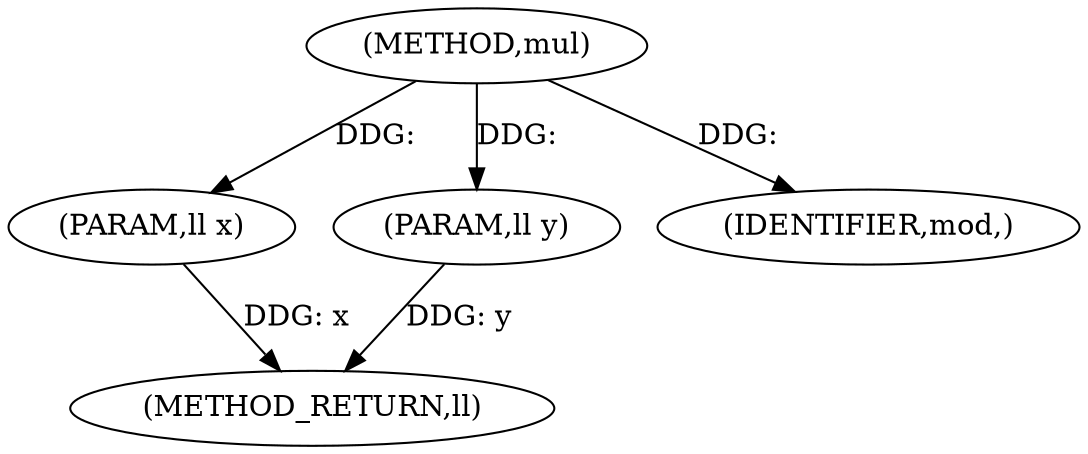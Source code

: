 digraph "mul" {  
"1000618" [label = "(METHOD,mul)" ]
"1000623" [label = "(METHOD_RETURN,ll)" ]
"1000619" [label = "(PARAM,ll x)" ]
"1000620" [label = "(PARAM,ll y)" ]
"1000622" [label = "(IDENTIFIER,mod,)" ]
  "1000619" -> "1000623"  [ label = "DDG: x"] 
  "1000620" -> "1000623"  [ label = "DDG: y"] 
  "1000618" -> "1000619"  [ label = "DDG: "] 
  "1000618" -> "1000620"  [ label = "DDG: "] 
  "1000618" -> "1000622"  [ label = "DDG: "] 
}
